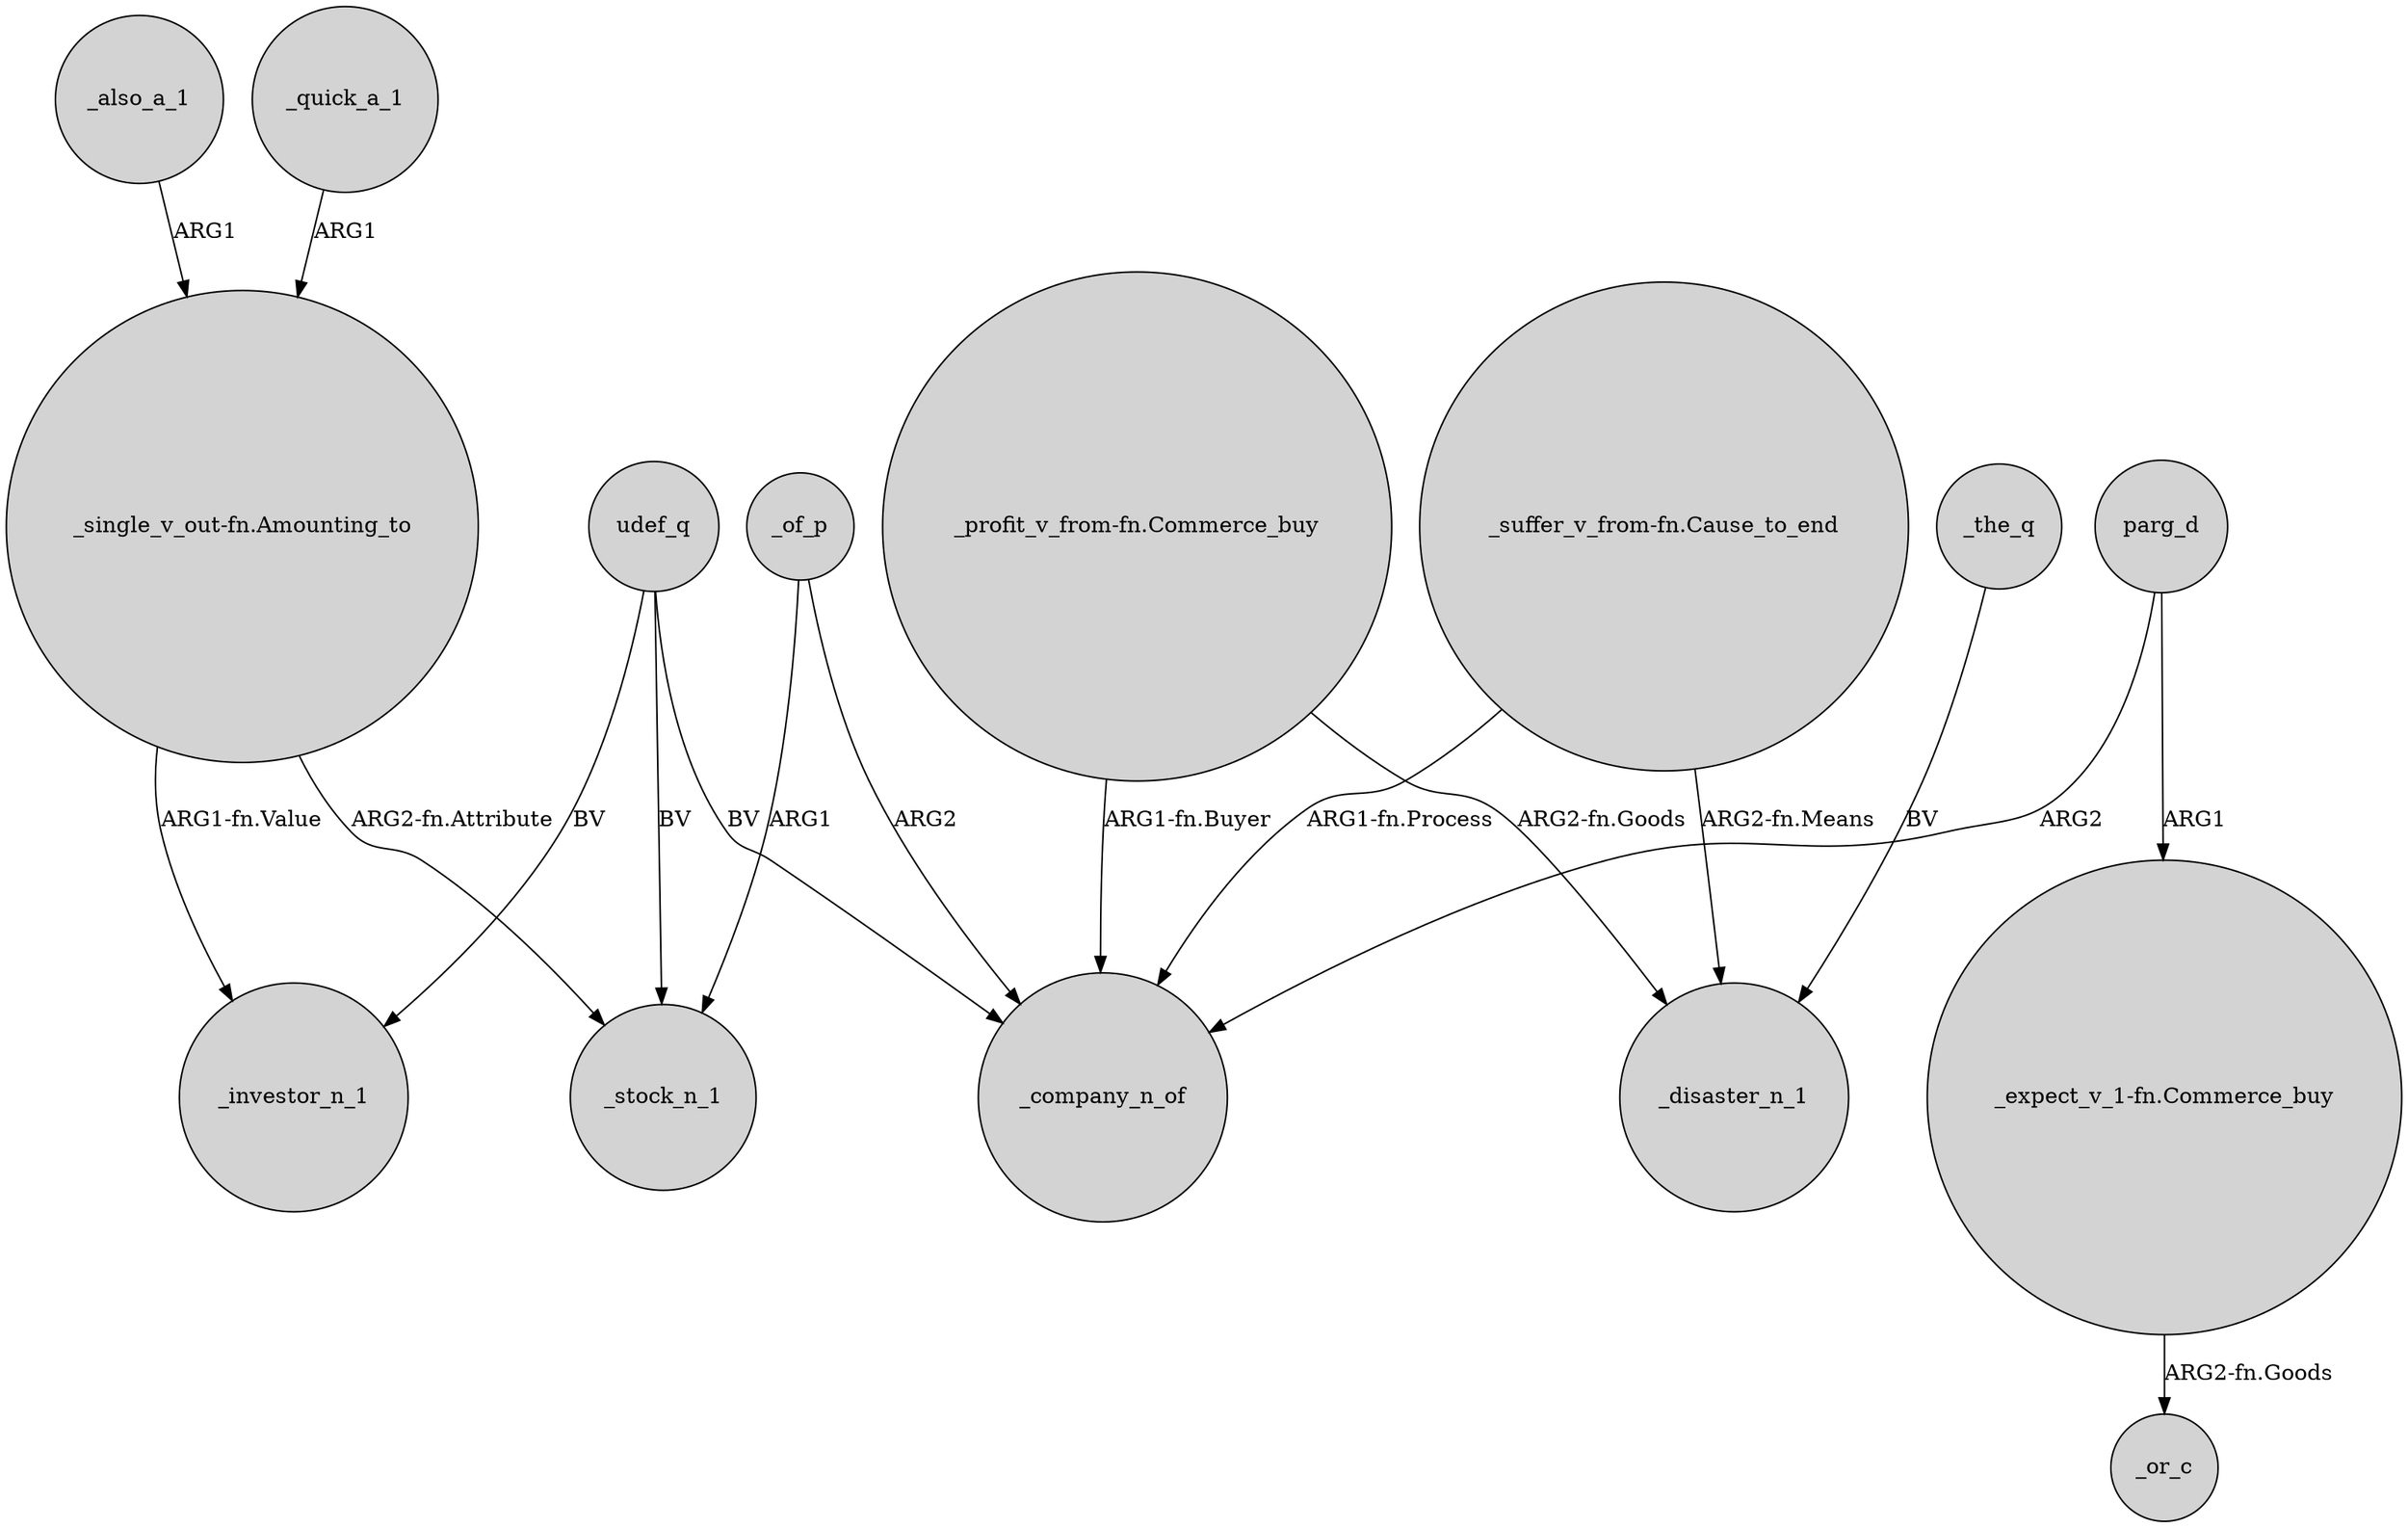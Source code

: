 digraph {
	node [shape=circle style=filled]
	_also_a_1 -> "_single_v_out-fn.Amounting_to" [label=ARG1]
	"_suffer_v_from-fn.Cause_to_end" -> _disaster_n_1 [label="ARG2-fn.Means"]
	"_profit_v_from-fn.Commerce_buy" -> _company_n_of [label="ARG1-fn.Buyer"]
	_quick_a_1 -> "_single_v_out-fn.Amounting_to" [label=ARG1]
	parg_d -> _company_n_of [label=ARG2]
	_of_p -> _company_n_of [label=ARG2]
	_of_p -> _stock_n_1 [label=ARG1]
	"_single_v_out-fn.Amounting_to" -> _stock_n_1 [label="ARG2-fn.Attribute"]
	udef_q -> _company_n_of [label=BV]
	udef_q -> _investor_n_1 [label=BV]
	"_profit_v_from-fn.Commerce_buy" -> _disaster_n_1 [label="ARG2-fn.Goods"]
	_the_q -> _disaster_n_1 [label=BV]
	"_suffer_v_from-fn.Cause_to_end" -> _company_n_of [label="ARG1-fn.Process"]
	"_single_v_out-fn.Amounting_to" -> _investor_n_1 [label="ARG1-fn.Value"]
	parg_d -> "_expect_v_1-fn.Commerce_buy" [label=ARG1]
	udef_q -> _stock_n_1 [label=BV]
	"_expect_v_1-fn.Commerce_buy" -> _or_c [label="ARG2-fn.Goods"]
}
